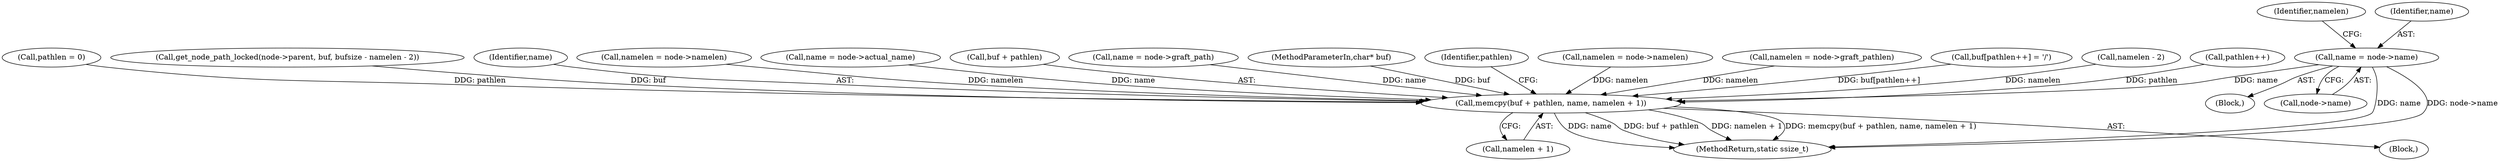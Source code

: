 digraph "0_Android_864e2e22fcd0cba3f5e67680ccabd0302dfda45d@pointer" {
"1000141" [label="(Call,name = node->name)"];
"1000202" [label="(Call,memcpy(buf + pathlen, name, namelen + 1))"];
"1000140" [label="(Block,)"];
"1000129" [label="(Call,name = node->actual_name)"];
"1000203" [label="(Call,buf + pathlen)"];
"1000113" [label="(Call,name = node->graft_path)"];
"1000147" [label="(Identifier,namelen)"];
"1000142" [label="(Identifier,name)"];
"1000103" [label="(MethodParameterIn,char* buf)"];
"1000202" [label="(Call,memcpy(buf + pathlen, name, namelen + 1))"];
"1000212" [label="(Identifier,pathlen)"];
"1000146" [label="(Call,namelen = node->namelen)"];
"1000118" [label="(Call,namelen = node->graft_pathlen)"];
"1000196" [label="(Call,buf[pathlen++] = '/')"];
"1000185" [label="(Call,namelen - 2)"];
"1000199" [label="(Call,pathlen++)"];
"1000162" [label="(Call,pathlen = 0)"];
"1000178" [label="(Call,get_node_path_locked(node->parent, buf, bufsize - namelen - 2))"];
"1000207" [label="(Call,namelen + 1)"];
"1000214" [label="(MethodReturn,static ssize_t)"];
"1000206" [label="(Identifier,name)"];
"1000141" [label="(Call,name = node->name)"];
"1000134" [label="(Call,namelen = node->namelen)"];
"1000105" [label="(Block,)"];
"1000143" [label="(Call,node->name)"];
"1000141" -> "1000140"  [label="AST: "];
"1000141" -> "1000143"  [label="CFG: "];
"1000142" -> "1000141"  [label="AST: "];
"1000143" -> "1000141"  [label="AST: "];
"1000147" -> "1000141"  [label="CFG: "];
"1000141" -> "1000214"  [label="DDG: name"];
"1000141" -> "1000214"  [label="DDG: node->name"];
"1000141" -> "1000202"  [label="DDG: name"];
"1000202" -> "1000105"  [label="AST: "];
"1000202" -> "1000207"  [label="CFG: "];
"1000203" -> "1000202"  [label="AST: "];
"1000206" -> "1000202"  [label="AST: "];
"1000207" -> "1000202"  [label="AST: "];
"1000212" -> "1000202"  [label="CFG: "];
"1000202" -> "1000214"  [label="DDG: name"];
"1000202" -> "1000214"  [label="DDG: buf + pathlen"];
"1000202" -> "1000214"  [label="DDG: namelen + 1"];
"1000202" -> "1000214"  [label="DDG: memcpy(buf + pathlen, name, namelen + 1)"];
"1000178" -> "1000202"  [label="DDG: buf"];
"1000196" -> "1000202"  [label="DDG: buf[pathlen++]"];
"1000103" -> "1000202"  [label="DDG: buf"];
"1000199" -> "1000202"  [label="DDG: pathlen"];
"1000162" -> "1000202"  [label="DDG: pathlen"];
"1000129" -> "1000202"  [label="DDG: name"];
"1000113" -> "1000202"  [label="DDG: name"];
"1000185" -> "1000202"  [label="DDG: namelen"];
"1000134" -> "1000202"  [label="DDG: namelen"];
"1000118" -> "1000202"  [label="DDG: namelen"];
"1000146" -> "1000202"  [label="DDG: namelen"];
}
